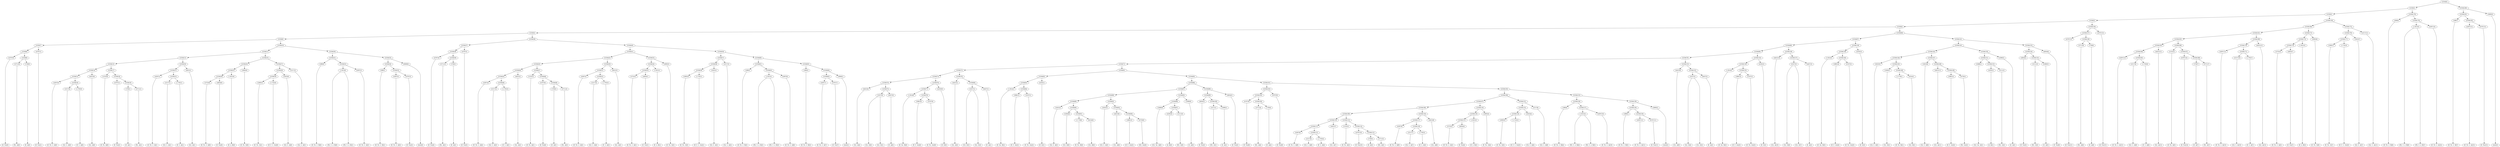 digraph sample{
"L4797(0)"->"[D  Fis](0)"
"L3711(0)"->"[Fis  A](0)"
"L759(0)"->"[D  A](0)"
"L5358(9)"->"L3711(0)"
"L5358(9)"->"L759(0)"
"L5358(8)"->"L4797(0)"
"L5358(8)"->"L5358(9)"
"L4797(1)"->"[D  Fis](1)"
"L5358(7)"->"L5358(8)"
"L5358(7)"->"L4797(1)"
"L4397(0)"->"[E  Fis  G  A](0)"
"L2217(0)"->"[Cis  G  A](0)"
"L-1792(0)"->"[E  G  A](0)"
"L5358(16)"->"L2217(0)"
"L5358(16)"->"L-1792(0)"
"L5358(15)"->"L4397(0)"
"L5358(15)"->"L5358(16)"
"L4422(0)"->"[Cis  A](0)"
"L5358(14)"->"L5358(15)"
"L5358(14)"->"L4422(0)"
"L1532(0)"->"[D  Fis  A](0)"
"L4797(2)"->"[D  Fis](2)"
"L759(1)"->"[D  A](1)"
"L3711(1)"->"[Fis  A](1)"
"L5358(19)"->"L759(1)"
"L5358(19)"->"L3711(1)"
"L5358(18)"->"L4797(2)"
"L5358(18)"->"L5358(19)"
"L5358(17)"->"L1532(0)"
"L5358(17)"->"L5358(18)"
"L5358(13)"->"L5358(14)"
"L5358(13)"->"L5358(17)"
"L4397(1)"->"[E  Fis  G  A](1)"
"L2217(1)"->"[Cis  G  A](1)"
"L-1792(1)"->"[E  G  A](1)"
"L5358(22)"->"L2217(1)"
"L5358(22)"->"L-1792(1)"
"L5358(21)"->"L4397(1)"
"L5358(21)"->"L5358(22)"
"L4422(1)"->"[Cis  A](1)"
"L5358(20)"->"L5358(21)"
"L5358(20)"->"L4422(1)"
"L5358(12)"->"L5358(13)"
"L5358(12)"->"L5358(20)"
"L3753(0)"->"[D  Fis  G  A](0)"
"L4834(0)"->"[E  Fis](0)"
"L5358(26)"->"L3753(0)"
"L5358(26)"->"L4834(0)"
"L-1822(0)"->"[D  A  B](0)"
"L5358(25)"->"L5358(26)"
"L5358(25)"->"L-1822(0)"
"L2693(0)"->"[E  Fis  G](0)"
"L5358(24)"->"L5358(25)"
"L5358(24)"->"L2693(0)"
"L2693(1)"->"[E  Fis  G](1)"
"L-1742(0)"->"[D  E  G  Gis](0)"
"L5358(29)"->"L2693(1)"
"L5358(29)"->"L-1742(0)"
"L3453(0)"->"[Cis  E  A](0)"
"L5358(28)"->"L5358(29)"
"L5358(28)"->"L3453(0)"
"L2217(2)"->"[Cis  G  A](2)"
"L5358(27)"->"L5358(28)"
"L5358(27)"->"L2217(2)"
"L5358(23)"->"L5358(24)"
"L5358(23)"->"L5358(27)"
"L5358(11)"->"L5358(12)"
"L5358(11)"->"L5358(23)"
"L389(0)"->"[D  Fis  G  B](0)"
"L-1813(0)"->"[Fis  G  A  B](0)"
"L-1813(0)"->"[Fis  G  A  B](1)"
"L4397(2)"->"[E  Fis  G  A](2)"
"L5358(32)"->"L-1813(0)"
"L5358(32)"->"L4397(2)"
"L5358(31)"->"L389(0)"
"L5358(31)"->"L5358(32)"
"L389(1)"->"[D  Fis  G  B](1)"
"L4397(3)"->"[E  Fis  G  A](3)"
"L4797(3)"->"[D  Fis](3)"
"L5358(35)"->"L4397(3)"
"L5358(35)"->"L4797(3)"
"L5358(34)"->"L389(1)"
"L5358(34)"->"L5358(35)"
"L3609(0)"->"[rest](0)"
"L5358(33)"->"L5358(34)"
"L5358(33)"->"L3609(0)"
"L5358(30)"->"L5358(31)"
"L5358(30)"->"L5358(33)"
"L5358(10)"->"L5358(11)"
"L5358(10)"->"L5358(30)"
"L5358(6)"->"L5358(7)"
"L5358(6)"->"L5358(10)"
"L4797(4)"->"[D  Fis](4)"
"L3711(2)"->"[Fis  A](2)"
"L759(2)"->"[D  A](2)"
"L5358(39)"->"L3711(2)"
"L5358(39)"->"L759(2)"
"L5358(38)"->"L4797(4)"
"L5358(38)"->"L5358(39)"
"L4797(5)"->"[D  Fis](5)"
"L5358(37)"->"L5358(38)"
"L5358(37)"->"L4797(5)"
"L4397(4)"->"[E  Fis  G  A](4)"
"L2217(3)"->"[Cis  G  A](3)"
"L-1792(2)"->"[E  G  A](2)"
"L5358(46)"->"L2217(3)"
"L5358(46)"->"L-1792(2)"
"L5358(45)"->"L4397(4)"
"L5358(45)"->"L5358(46)"
"L4422(2)"->"[Cis  A](2)"
"L5358(44)"->"L5358(45)"
"L5358(44)"->"L4422(2)"
"L1532(1)"->"[D  Fis  A](1)"
"L4797(6)"->"[D  Fis](6)"
"L759(3)"->"[D  A](3)"
"L3711(3)"->"[Fis  A](3)"
"L5358(49)"->"L759(3)"
"L5358(49)"->"L3711(3)"
"L5358(48)"->"L4797(6)"
"L5358(48)"->"L5358(49)"
"L5358(47)"->"L1532(1)"
"L5358(47)"->"L5358(48)"
"L5358(43)"->"L5358(44)"
"L5358(43)"->"L5358(47)"
"L4397(5)"->"[E  Fis  G  A](5)"
"L2217(4)"->"[Cis  G  A](4)"
"L-1792(3)"->"[E  G  A](3)"
"L5358(52)"->"L2217(4)"
"L5358(52)"->"L-1792(3)"
"L5358(51)"->"L4397(5)"
"L5358(51)"->"L5358(52)"
"L4422(3)"->"[Cis  A](3)"
"L5358(50)"->"L5358(51)"
"L5358(50)"->"L4422(3)"
"L5358(42)"->"L5358(43)"
"L5358(42)"->"L5358(50)"
"L3753(1)"->"[D  Fis  G  A](1)"
"L4834(1)"->"[E  Fis](1)"
"L5358(55)"->"L3753(1)"
"L5358(55)"->"L4834(1)"
"L-1822(1)"->"[D  A  B](1)"
"L5358(54)"->"L5358(55)"
"L5358(54)"->"L-1822(1)"
"L2693(2)"->"[E  Fis  G](2)"
"L5358(53)"->"L5358(54)"
"L5358(53)"->"L2693(2)"
"L5358(41)"->"L5358(42)"
"L5358(41)"->"L5358(53)"
"L2693(3)"->"[E  Fis  G](3)"
"L-1742(1)"->"[D  E  G  Gis](1)"
"L5358(59)"->"L2693(3)"
"L5358(59)"->"L-1742(1)"
"L3453(1)"->"[Cis  E  A](1)"
"L5358(58)"->"L5358(59)"
"L5358(58)"->"L3453(1)"
"L2217(5)"->"[Cis  G  A](5)"
"L5358(57)"->"L5358(58)"
"L5358(57)"->"L2217(5)"
"L389(2)"->"[D  Fis  G  B](2)"
"L-1813(1)"->"[Fis  G  A  B](2)"
"L-1813(1)"->"[Fis  G  A  B](3)"
"L4397(6)"->"[E  Fis  G  A](6)"
"L5358(62)"->"L-1813(1)"
"L5358(62)"->"L4397(6)"
"L5358(61)"->"L389(2)"
"L5358(61)"->"L5358(62)"
"L389(3)"->"[D  Fis  G  B](3)"
"L4397(7)"->"[E  Fis  G  A](7)"
"L4797(7)"->"[D  Fis](7)"
"L5358(65)"->"L4397(7)"
"L5358(65)"->"L4797(7)"
"L3609(1)"->"[rest](1)"
"L5358(64)"->"L5358(65)"
"L5358(64)"->"L3609(1)"
"L5358(63)"->"L389(3)"
"L5358(63)"->"L5358(64)"
"L5358(60)"->"L5358(61)"
"L5358(60)"->"L5358(63)"
"L5358(56)"->"L5358(57)"
"L5358(56)"->"L5358(60)"
"L5358(40)"->"L5358(41)"
"L5358(40)"->"L5358(56)"
"L5358(36)"->"L5358(37)"
"L5358(36)"->"L5358(40)"
"L5358(5)"->"L5358(6)"
"L5358(5)"->"L5358(36)"
"L4422(4)"->"[Cis  A](4)"
"L5327(0)"->"[Cis  E](0)"
"L5327(0)"->"[Cis  E](1)"
"L4437(0)"->"[E  A](0)"
"L5358(75)"->"L5327(0)"
"L5358(75)"->"L4437(0)"
"L5358(74)"->"L4422(4)"
"L5358(74)"->"L5358(75)"
"L-1814(0)"->"[D  Gis  B](0)"
"L3881(0)"->"[D  E  Gis](0)"
"L5107(0)"->"[E  Fis  Gis](0)"
"L5358(78)"->"L3881(0)"
"L5358(78)"->"L5107(0)"
"L5358(77)"->"L-1814(0)"
"L5358(77)"->"L5358(78)"
"L4182(0)"->"[D  E](0)"
"L5358(76)"->"L5358(77)"
"L5358(76)"->"L4182(0)"
"L5358(73)"->"L5358(74)"
"L5358(73)"->"L5358(76)"
"L4422(5)"->"[Cis  A](5)"
"L5327(1)"->"[Cis  E](2)"
"L5327(1)"->"[Cis  E](3)"
"L4437(1)"->"[E  A](1)"
"L5358(80)"->"L5327(1)"
"L5358(80)"->"L4437(1)"
"L5358(79)"->"L4422(5)"
"L5358(79)"->"L5358(80)"
"L5358(72)"->"L5358(73)"
"L5358(72)"->"L5358(79)"
"L-1814(1)"->"[D  Gis  B](1)"
"L3881(1)"->"[D  E  Gis](1)"
"L5107(1)"->"[E  Fis  Gis](1)"
"L5358(84)"->"L3881(1)"
"L5358(84)"->"L5107(1)"
"L5358(83)"->"L-1814(1)"
"L5358(83)"->"L5358(84)"
"L4182(1)"->"[D  E](1)"
"L5358(82)"->"L5358(83)"
"L5358(82)"->"L4182(1)"
"L3453(2)"->"[Cis  E  A](2)"
"L2404(0)"->"[Cis  D](0)"
"L-1779(0)"->"[D  Fis  B](0)"
"L4524(0)"->"[Cis  B](0)"
"L5358(91)"->"L-1779(0)"
"L5358(91)"->"L4524(0)"
"L5358(90)"->"L2404(0)"
"L5358(90)"->"L5358(91)"
"L5358(89)"->"L3453(2)"
"L5358(89)"->"L5358(90)"
"L3453(3)"->"[Cis  E  A](3)"
"L4422(6)"->"[Cis  A](6)"
"L3881(2)"->"[D  E  Gis](2)"
"L4720(0)"->"[Fis  Gis](0)"
"L5358(94)"->"L3881(2)"
"L5358(94)"->"L4720(0)"
"L5358(93)"->"L4422(6)"
"L5358(93)"->"L5358(94)"
"L5358(92)"->"L3453(3)"
"L5358(92)"->"L5358(93)"
"L5358(88)"->"L5358(89)"
"L5358(88)"->"L5358(92)"
"L3486(0)"->"[Cis  Gis  A](0)"
"L4292(0)"->"[A  B](0)"
"L3111(0)"->"[Fis  G](0)"
"L5358(97)"->"L4292(0)"
"L5358(97)"->"L3111(0)"
"L5358(96)"->"L3486(0)"
"L5358(96)"->"L5358(97)"
"L2490(0)"->"[G  A](0)"
"L5358(95)"->"L5358(96)"
"L5358(95)"->"L2490(0)"
"L5358(87)"->"L5358(88)"
"L5358(87)"->"L5358(95)"
"L4834(2)"->"[E  Fis](2)"
"L3111(1)"->"[Fis  G](1)"
"L2490(1)"->"[G  A](1)"
"L5358(100)"->"L3111(1)"
"L5358(100)"->"L2490(1)"
"L5358(99)"->"L4834(2)"
"L5358(99)"->"L5358(100)"
"L4834(3)"->"[E  Fis](3)"
"L5358(98)"->"L5358(99)"
"L5358(98)"->"L4834(3)"
"L5358(86)"->"L5358(87)"
"L5358(86)"->"L5358(98)"
"L4797(8)"->"[D  Fis](8)"
"L3711(4)"->"[Fis  A](4)"
"L759(4)"->"[D  A](4)"
"L5358(104)"->"L3711(4)"
"L5358(104)"->"L759(4)"
"L5358(103)"->"L4797(8)"
"L5358(103)"->"L5358(104)"
"L4797(9)"->"[D  Fis](9)"
"L5358(102)"->"L5358(103)"
"L5358(102)"->"L4797(9)"
"L4397(8)"->"[E  Fis  G  A](8)"
"L2217(6)"->"[Cis  G  A](6)"
"L-1792(4)"->"[E  G  A](4)"
"L5358(112)"->"L2217(6)"
"L5358(112)"->"L-1792(4)"
"L5358(111)"->"L4397(8)"
"L5358(111)"->"L5358(112)"
"L4422(7)"->"[Cis  A](7)"
"L5358(110)"->"L5358(111)"
"L5358(110)"->"L4422(7)"
"L1532(2)"->"[D  Fis  A](2)"
"L4797(10)"->"[D  Fis](10)"
"L759(5)"->"[D  A](5)"
"L3711(5)"->"[Fis  A](5)"
"L5358(115)"->"L759(5)"
"L5358(115)"->"L3711(5)"
"L5358(114)"->"L4797(10)"
"L5358(114)"->"L5358(115)"
"L5358(113)"->"L1532(2)"
"L5358(113)"->"L5358(114)"
"L5358(109)"->"L5358(110)"
"L5358(109)"->"L5358(113)"
"L4397(9)"->"[E  Fis  G  A](9)"
"L2217(7)"->"[Cis  G  A](7)"
"L-1792(5)"->"[E  G  A](5)"
"L5358(118)"->"L2217(7)"
"L5358(118)"->"L-1792(5)"
"L5358(117)"->"L4397(9)"
"L5358(117)"->"L5358(118)"
"L4422(8)"->"[Cis  A](8)"
"L5358(116)"->"L5358(117)"
"L5358(116)"->"L4422(8)"
"L5358(108)"->"L5358(109)"
"L5358(108)"->"L5358(116)"
"L3753(2)"->"[D  Fis  G  A](2)"
"L4834(4)"->"[E  Fis](4)"
"L5358(121)"->"L3753(2)"
"L5358(121)"->"L4834(4)"
"L-1822(2)"->"[D  A  B](2)"
"L5358(120)"->"L5358(121)"
"L5358(120)"->"L-1822(2)"
"L2693(4)"->"[E  Fis  G](4)"
"L5358(119)"->"L5358(120)"
"L5358(119)"->"L2693(4)"
"L5358(107)"->"L5358(108)"
"L5358(107)"->"L5358(119)"
"L2693(5)"->"[E  Fis  G](5)"
"L-1742(2)"->"[D  E  G  Gis](2)"
"L5358(124)"->"L2693(5)"
"L5358(124)"->"L-1742(2)"
"L3453(4)"->"[Cis  E  A](4)"
"L5358(123)"->"L5358(124)"
"L5358(123)"->"L3453(4)"
"L2217(8)"->"[Cis  G  A](8)"
"L5358(122)"->"L5358(123)"
"L5358(122)"->"L2217(8)"
"L5358(106)"->"L5358(107)"
"L5358(106)"->"L5358(122)"
"L389(4)"->"[D  Fis  G  B](4)"
"L-1813(2)"->"[Fis  G  A  B](4)"
"L-1813(2)"->"[Fis  G  A  B](5)"
"L4397(10)"->"[E  Fis  G  A](10)"
"L5358(127)"->"L-1813(2)"
"L5358(127)"->"L4397(10)"
"L5358(126)"->"L389(4)"
"L5358(126)"->"L5358(127)"
"L389(5)"->"[D  Fis  G  B](5)"
"L4397(11)"->"[E  Fis  G  A](11)"
"L4797(11)"->"[D  Fis](11)"
"L5358(130)"->"L4397(11)"
"L5358(130)"->"L4797(11)"
"L5358(129)"->"L389(5)"
"L5358(129)"->"L5358(130)"
"L3609(2)"->"[rest](2)"
"L5358(128)"->"L5358(129)"
"L5358(128)"->"L3609(2)"
"L5358(125)"->"L5358(126)"
"L5358(125)"->"L5358(128)"
"L5358(105)"->"L5358(106)"
"L5358(105)"->"L5358(125)"
"L5358(101)"->"L5358(102)"
"L5358(101)"->"L5358(105)"
"L5358(85)"->"L5358(86)"
"L5358(85)"->"L5358(101)"
"L5358(81)"->"L5358(82)"
"L5358(81)"->"L5358(85)"
"L5358(71)"->"L5358(72)"
"L5358(71)"->"L5358(81)"
"L4422(9)"->"[Cis  A](9)"
"L5327(2)"->"[Cis  E](4)"
"L5327(2)"->"[Cis  E](5)"
"L4437(2)"->"[E  A](2)"
"L5358(132)"->"L5327(2)"
"L5358(132)"->"L4437(2)"
"L5358(131)"->"L4422(9)"
"L5358(131)"->"L5358(132)"
"L5358(70)"->"L5358(71)"
"L5358(70)"->"L5358(131)"
"L-1814(2)"->"[D  Gis  B](2)"
"L3881(3)"->"[D  E  Gis](3)"
"L5107(2)"->"[E  Fis  Gis](2)"
"L5358(135)"->"L3881(3)"
"L5358(135)"->"L5107(2)"
"L5358(134)"->"L-1814(2)"
"L5358(134)"->"L5358(135)"
"L4182(2)"->"[D  E](2)"
"L5358(133)"->"L5358(134)"
"L5358(133)"->"L4182(2)"
"L5358(69)"->"L5358(70)"
"L5358(69)"->"L5358(133)"
"L4422(10)"->"[Cis  A](10)"
"L5327(3)"->"[Cis  E](6)"
"L5327(3)"->"[Cis  E](7)"
"L4437(3)"->"[E  A](3)"
"L5358(137)"->"L5327(3)"
"L5358(137)"->"L4437(3)"
"L5358(136)"->"L4422(10)"
"L5358(136)"->"L5358(137)"
"L5358(68)"->"L5358(69)"
"L5358(68)"->"L5358(136)"
"L-1814(3)"->"[D  Gis  B](3)"
"L3881(4)"->"[D  E  Gis](4)"
"L5107(3)"->"[E  Fis  Gis](3)"
"L5358(140)"->"L3881(4)"
"L5358(140)"->"L5107(3)"
"L5358(139)"->"L-1814(3)"
"L5358(139)"->"L5358(140)"
"L4182(3)"->"[D  E](3)"
"L5358(138)"->"L5358(139)"
"L5358(138)"->"L4182(3)"
"L5358(67)"->"L5358(68)"
"L5358(67)"->"L5358(138)"
"L3453(5)"->"[Cis  E  A](5)"
"L2404(1)"->"[Cis  D](1)"
"L-1779(1)"->"[D  Fis  B](1)"
"L4524(1)"->"[Cis  B](1)"
"L5358(146)"->"L-1779(1)"
"L5358(146)"->"L4524(1)"
"L5358(145)"->"L2404(1)"
"L5358(145)"->"L5358(146)"
"L5358(144)"->"L3453(5)"
"L5358(144)"->"L5358(145)"
"L3453(6)"->"[Cis  E  A](6)"
"L4422(11)"->"[Cis  A](11)"
"L3881(5)"->"[D  E  Gis](5)"
"L4720(1)"->"[Fis  Gis](1)"
"L5358(149)"->"L3881(5)"
"L5358(149)"->"L4720(1)"
"L5358(148)"->"L4422(11)"
"L5358(148)"->"L5358(149)"
"L5358(147)"->"L3453(6)"
"L5358(147)"->"L5358(148)"
"L5358(143)"->"L5358(144)"
"L5358(143)"->"L5358(147)"
"L3486(1)"->"[Cis  Gis  A](1)"
"L4292(1)"->"[A  B](1)"
"L3111(2)"->"[Fis  G](2)"
"L5358(152)"->"L4292(1)"
"L5358(152)"->"L3111(2)"
"L5358(151)"->"L3486(1)"
"L5358(151)"->"L5358(152)"
"L2490(2)"->"[G  A](2)"
"L5358(150)"->"L5358(151)"
"L5358(150)"->"L2490(2)"
"L5358(142)"->"L5358(143)"
"L5358(142)"->"L5358(150)"
"L4834(5)"->"[E  Fis](5)"
"L3111(3)"->"[Fis  G](3)"
"L2490(3)"->"[G  A](3)"
"L5358(155)"->"L3111(3)"
"L5358(155)"->"L2490(3)"
"L5358(154)"->"L4834(5)"
"L5358(154)"->"L5358(155)"
"L4834(6)"->"[E  Fis](6)"
"L5358(153)"->"L5358(154)"
"L5358(153)"->"L4834(6)"
"L5358(141)"->"L5358(142)"
"L5358(141)"->"L5358(153)"
"L5358(66)"->"L5358(67)"
"L5358(66)"->"L5358(141)"
"L5358(4)"->"L5358(5)"
"L5358(4)"->"L5358(66)"
"L4797(12)"->"[D  Fis](12)"
"L3711(6)"->"[Fis  A](6)"
"L759(6)"->"[D  A](6)"
"L5358(158)"->"L3711(6)"
"L5358(158)"->"L759(6)"
"L5358(157)"->"L4797(12)"
"L5358(157)"->"L5358(158)"
"L4797(13)"->"[D  Fis](13)"
"L5358(156)"->"L5358(157)"
"L5358(156)"->"L4797(13)"
"L5358(3)"->"L5358(4)"
"L5358(3)"->"L5358(156)"
"L4397(12)"->"[E  Fis  G  A](12)"
"L2217(9)"->"[Cis  G  A](9)"
"L-1792(6)"->"[E  G  A](6)"
"L5358(165)"->"L2217(9)"
"L5358(165)"->"L-1792(6)"
"L5358(164)"->"L4397(12)"
"L5358(164)"->"L5358(165)"
"L4422(12)"->"[Cis  A](12)"
"L5358(163)"->"L5358(164)"
"L5358(163)"->"L4422(12)"
"L1532(3)"->"[D  Fis  A](3)"
"L4797(14)"->"[D  Fis](14)"
"L759(7)"->"[D  A](7)"
"L3711(7)"->"[Fis  A](7)"
"L5358(168)"->"L759(7)"
"L5358(168)"->"L3711(7)"
"L5358(167)"->"L4797(14)"
"L5358(167)"->"L5358(168)"
"L5358(166)"->"L1532(3)"
"L5358(166)"->"L5358(167)"
"L5358(162)"->"L5358(163)"
"L5358(162)"->"L5358(166)"
"L4397(13)"->"[E  Fis  G  A](13)"
"L2217(10)"->"[Cis  G  A](10)"
"L-1792(7)"->"[E  G  A](7)"
"L5358(171)"->"L2217(10)"
"L5358(171)"->"L-1792(7)"
"L5358(170)"->"L4397(13)"
"L5358(170)"->"L5358(171)"
"L4422(13)"->"[Cis  A](13)"
"L5358(169)"->"L5358(170)"
"L5358(169)"->"L4422(13)"
"L5358(161)"->"L5358(162)"
"L5358(161)"->"L5358(169)"
"L3753(3)"->"[D  Fis  G  A](3)"
"L4834(7)"->"[E  Fis](7)"
"L5358(174)"->"L3753(3)"
"L5358(174)"->"L4834(7)"
"L-1822(3)"->"[D  A  B](3)"
"L5358(173)"->"L5358(174)"
"L5358(173)"->"L-1822(3)"
"L2693(6)"->"[E  Fis  G](6)"
"L5358(172)"->"L5358(173)"
"L5358(172)"->"L2693(6)"
"L5358(160)"->"L5358(161)"
"L5358(160)"->"L5358(172)"
"L2693(7)"->"[E  Fis  G](7)"
"L-1742(3)"->"[D  E  G  Gis](3)"
"L5358(177)"->"L2693(7)"
"L5358(177)"->"L-1742(3)"
"L3453(7)"->"[Cis  E  A](7)"
"L5358(176)"->"L5358(177)"
"L5358(176)"->"L3453(7)"
"L2217(11)"->"[Cis  G  A](11)"
"L5358(175)"->"L5358(176)"
"L5358(175)"->"L2217(11)"
"L5358(159)"->"L5358(160)"
"L5358(159)"->"L5358(175)"
"L5358(2)"->"L5358(3)"
"L5358(2)"->"L5358(159)"
"L389(6)"->"[D  Fis  G  B](6)"
"L-1813(3)"->"[Fis  G  A  B](6)"
"L-1813(3)"->"[Fis  G  A  B](7)"
"L4397(14)"->"[E  Fis  G  A](14)"
"L5358(179)"->"L-1813(3)"
"L5358(179)"->"L4397(14)"
"L5358(178)"->"L389(6)"
"L5358(178)"->"L5358(179)"
"L5358(1)"->"L5358(2)"
"L5358(1)"->"L5358(178)"
"L389(7)"->"[D  Fis  G  B](7)"
"L4397(15)"->"[E  Fis  G  A](15)"
"L4797(15)"->"[D  Fis](15)"
"L5358(182)"->"L4397(15)"
"L5358(182)"->"L4797(15)"
"L5358(181)"->"L389(7)"
"L5358(181)"->"L5358(182)"
"L3609(3)"->"[rest](3)"
"L5358(180)"->"L5358(181)"
"L5358(180)"->"L3609(3)"
"L5358(0)"->"L5358(1)"
"L5358(0)"->"L5358(180)"
{rank = min; "L5358(0)"}
{rank = same; "L5358(1)"; "L5358(180)";}
{rank = same; "L5358(2)"; "L5358(178)"; "L5358(181)"; "L3609(3)";}
{rank = same; "L5358(3)"; "L5358(159)"; "L389(6)"; "L5358(179)"; "L389(7)"; "L5358(182)";}
{rank = same; "L5358(4)"; "L5358(156)"; "L5358(160)"; "L5358(175)"; "L-1813(3)"; "L4397(14)"; "L4397(15)"; "L4797(15)";}
{rank = same; "L5358(5)"; "L5358(66)"; "L5358(157)"; "L4797(13)"; "L5358(161)"; "L5358(172)"; "L5358(176)"; "L2217(11)";}
{rank = same; "L5358(6)"; "L5358(36)"; "L5358(67)"; "L5358(141)"; "L4797(12)"; "L5358(158)"; "L5358(162)"; "L5358(169)"; "L5358(173)"; "L2693(6)"; "L5358(177)"; "L3453(7)";}
{rank = same; "L5358(7)"; "L5358(10)"; "L5358(37)"; "L5358(40)"; "L5358(68)"; "L5358(138)"; "L5358(142)"; "L5358(153)"; "L3711(6)"; "L759(6)"; "L5358(163)"; "L5358(166)"; "L5358(170)"; "L4422(13)"; "L5358(174)"; "L-1822(3)"; "L2693(7)"; "L-1742(3)";}
{rank = same; "L5358(8)"; "L4797(1)"; "L5358(11)"; "L5358(30)"; "L5358(38)"; "L4797(5)"; "L5358(41)"; "L5358(56)"; "L5358(69)"; "L5358(136)"; "L5358(139)"; "L4182(3)"; "L5358(143)"; "L5358(150)"; "L5358(154)"; "L4834(6)"; "L5358(164)"; "L4422(12)"; "L1532(3)"; "L5358(167)"; "L4397(13)"; "L5358(171)"; "L3753(3)"; "L4834(7)";}
{rank = same; "L4797(0)"; "L5358(9)"; "L5358(12)"; "L5358(23)"; "L5358(31)"; "L5358(33)"; "L4797(4)"; "L5358(39)"; "L5358(42)"; "L5358(53)"; "L5358(57)"; "L5358(60)"; "L5358(70)"; "L5358(133)"; "L4422(10)"; "L5358(137)"; "L-1814(3)"; "L5358(140)"; "L5358(144)"; "L5358(147)"; "L5358(151)"; "L2490(2)"; "L4834(5)"; "L5358(155)"; "L4397(12)"; "L5358(165)"; "L4797(14)"; "L5358(168)"; "L2217(10)"; "L-1792(7)";}
{rank = same; "L3711(0)"; "L759(0)"; "L5358(13)"; "L5358(20)"; "L5358(24)"; "L5358(27)"; "L389(0)"; "L5358(32)"; "L5358(34)"; "L3609(0)"; "L3711(2)"; "L759(2)"; "L5358(43)"; "L5358(50)"; "L5358(54)"; "L2693(2)"; "L5358(58)"; "L2217(5)"; "L5358(61)"; "L5358(63)"; "L5358(71)"; "L5358(131)"; "L5358(134)"; "L4182(2)"; "L5327(3)"; "L4437(3)"; "L3881(4)"; "L5107(3)"; "L3453(5)"; "L5358(145)"; "L3453(6)"; "L5358(148)"; "L3486(1)"; "L5358(152)"; "L3111(3)"; "L2490(3)"; "L2217(9)"; "L-1792(6)"; "L759(7)"; "L3711(7)";}
{rank = same; "L5358(14)"; "L5358(17)"; "L5358(21)"; "L4422(1)"; "L5358(25)"; "L2693(0)"; "L5358(28)"; "L2217(2)"; "L-1813(0)"; "L4397(2)"; "L389(1)"; "L5358(35)"; "L5358(44)"; "L5358(47)"; "L5358(51)"; "L4422(3)"; "L5358(55)"; "L-1822(1)"; "L5358(59)"; "L3453(1)"; "L389(2)"; "L5358(62)"; "L389(3)"; "L5358(64)"; "L5358(72)"; "L5358(81)"; "L4422(9)"; "L5358(132)"; "L-1814(2)"; "L5358(135)"; "L2404(1)"; "L5358(146)"; "L4422(11)"; "L5358(149)"; "L4292(1)"; "L3111(2)";}
{rank = same; "L5358(15)"; "L4422(0)"; "L1532(0)"; "L5358(18)"; "L4397(1)"; "L5358(22)"; "L5358(26)"; "L-1822(0)"; "L5358(29)"; "L3453(0)"; "L4397(3)"; "L4797(3)"; "L5358(45)"; "L4422(2)"; "L1532(1)"; "L5358(48)"; "L4397(5)"; "L5358(52)"; "L3753(1)"; "L4834(1)"; "L2693(3)"; "L-1742(1)"; "L-1813(1)"; "L4397(6)"; "L5358(65)"; "L3609(1)"; "L5358(73)"; "L5358(79)"; "L5358(82)"; "L5358(85)"; "L5327(2)"; "L4437(2)"; "L3881(3)"; "L5107(2)"; "L-1779(1)"; "L4524(1)"; "L3881(5)"; "L4720(1)";}
{rank = same; "L4397(0)"; "L5358(16)"; "L4797(2)"; "L5358(19)"; "L2217(1)"; "L-1792(1)"; "L3753(0)"; "L4834(0)"; "L2693(1)"; "L-1742(0)"; "L4397(4)"; "L5358(46)"; "L4797(6)"; "L5358(49)"; "L2217(4)"; "L-1792(3)"; "L4397(7)"; "L4797(7)"; "L5358(74)"; "L5358(76)"; "L4422(5)"; "L5358(80)"; "L5358(83)"; "L4182(1)"; "L5358(86)"; "L5358(101)";}
{rank = same; "L2217(0)"; "L-1792(0)"; "L759(1)"; "L3711(1)"; "L2217(3)"; "L-1792(2)"; "L759(3)"; "L3711(3)"; "L4422(4)"; "L5358(75)"; "L5358(77)"; "L4182(0)"; "L5327(1)"; "L4437(1)"; "L-1814(1)"; "L5358(84)"; "L5358(87)"; "L5358(98)"; "L5358(102)"; "L5358(105)";}
{rank = same; "L5327(0)"; "L4437(0)"; "L-1814(0)"; "L5358(78)"; "L3881(1)"; "L5107(1)"; "L5358(88)"; "L5358(95)"; "L5358(99)"; "L4834(3)"; "L5358(103)"; "L4797(9)"; "L5358(106)"; "L5358(125)";}
{rank = same; "L3881(0)"; "L5107(0)"; "L5358(89)"; "L5358(92)"; "L5358(96)"; "L2490(0)"; "L4834(2)"; "L5358(100)"; "L4797(8)"; "L5358(104)"; "L5358(107)"; "L5358(122)"; "L5358(126)"; "L5358(128)";}
{rank = same; "L3453(2)"; "L5358(90)"; "L3453(3)"; "L5358(93)"; "L3486(0)"; "L5358(97)"; "L3111(1)"; "L2490(1)"; "L3711(4)"; "L759(4)"; "L5358(108)"; "L5358(119)"; "L5358(123)"; "L2217(8)"; "L389(4)"; "L5358(127)"; "L5358(129)"; "L3609(2)";}
{rank = same; "L2404(0)"; "L5358(91)"; "L4422(6)"; "L5358(94)"; "L4292(0)"; "L3111(0)"; "L5358(109)"; "L5358(116)"; "L5358(120)"; "L2693(4)"; "L5358(124)"; "L3453(4)"; "L-1813(2)"; "L4397(10)"; "L389(5)"; "L5358(130)";}
{rank = same; "L-1779(0)"; "L4524(0)"; "L3881(2)"; "L4720(0)"; "L5358(110)"; "L5358(113)"; "L5358(117)"; "L4422(8)"; "L5358(121)"; "L-1822(2)"; "L2693(5)"; "L-1742(2)"; "L4397(11)"; "L4797(11)";}
{rank = same; "L5358(111)"; "L4422(7)"; "L1532(2)"; "L5358(114)"; "L4397(9)"; "L5358(118)"; "L3753(2)"; "L4834(4)";}
{rank = same; "L4397(8)"; "L5358(112)"; "L4797(10)"; "L5358(115)"; "L2217(7)"; "L-1792(5)";}
{rank = same; "L2217(6)"; "L-1792(4)"; "L759(5)"; "L3711(5)";}
{rank = max; "[A  B](0)"; "[A  B](1)"; "[Cis  A](0)"; "[Cis  A](1)"; "[Cis  A](10)"; "[Cis  A](11)"; "[Cis  A](12)"; "[Cis  A](13)"; "[Cis  A](2)"; "[Cis  A](3)"; "[Cis  A](4)"; "[Cis  A](5)"; "[Cis  A](6)"; "[Cis  A](7)"; "[Cis  A](8)"; "[Cis  A](9)"; "[Cis  B](0)"; "[Cis  B](1)"; "[Cis  D](0)"; "[Cis  D](1)"; "[Cis  E  A](0)"; "[Cis  E  A](1)"; "[Cis  E  A](2)"; "[Cis  E  A](3)"; "[Cis  E  A](4)"; "[Cis  E  A](5)"; "[Cis  E  A](6)"; "[Cis  E  A](7)"; "[Cis  E](0)"; "[Cis  E](1)"; "[Cis  E](2)"; "[Cis  E](3)"; "[Cis  E](4)"; "[Cis  E](5)"; "[Cis  E](6)"; "[Cis  E](7)"; "[Cis  G  A](0)"; "[Cis  G  A](1)"; "[Cis  G  A](10)"; "[Cis  G  A](11)"; "[Cis  G  A](2)"; "[Cis  G  A](3)"; "[Cis  G  A](4)"; "[Cis  G  A](5)"; "[Cis  G  A](6)"; "[Cis  G  A](7)"; "[Cis  G  A](8)"; "[Cis  G  A](9)"; "[Cis  Gis  A](0)"; "[Cis  Gis  A](1)"; "[D  A  B](0)"; "[D  A  B](1)"; "[D  A  B](2)"; "[D  A  B](3)"; "[D  A](0)"; "[D  A](1)"; "[D  A](2)"; "[D  A](3)"; "[D  A](4)"; "[D  A](5)"; "[D  A](6)"; "[D  A](7)"; "[D  E  G  Gis](0)"; "[D  E  G  Gis](1)"; "[D  E  G  Gis](2)"; "[D  E  G  Gis](3)"; "[D  E  Gis](0)"; "[D  E  Gis](1)"; "[D  E  Gis](2)"; "[D  E  Gis](3)"; "[D  E  Gis](4)"; "[D  E  Gis](5)"; "[D  E](0)"; "[D  E](1)"; "[D  E](2)"; "[D  E](3)"; "[D  Fis  A](0)"; "[D  Fis  A](1)"; "[D  Fis  A](2)"; "[D  Fis  A](3)"; "[D  Fis  B](0)"; "[D  Fis  B](1)"; "[D  Fis  G  A](0)"; "[D  Fis  G  A](1)"; "[D  Fis  G  A](2)"; "[D  Fis  G  A](3)"; "[D  Fis  G  B](0)"; "[D  Fis  G  B](1)"; "[D  Fis  G  B](2)"; "[D  Fis  G  B](3)"; "[D  Fis  G  B](4)"; "[D  Fis  G  B](5)"; "[D  Fis  G  B](6)"; "[D  Fis  G  B](7)"; "[D  Fis](0)"; "[D  Fis](1)"; "[D  Fis](10)"; "[D  Fis](11)"; "[D  Fis](12)"; "[D  Fis](13)"; "[D  Fis](14)"; "[D  Fis](15)"; "[D  Fis](2)"; "[D  Fis](3)"; "[D  Fis](4)"; "[D  Fis](5)"; "[D  Fis](6)"; "[D  Fis](7)"; "[D  Fis](8)"; "[D  Fis](9)"; "[D  Gis  B](0)"; "[D  Gis  B](1)"; "[D  Gis  B](2)"; "[D  Gis  B](3)"; "[E  A](0)"; "[E  A](1)"; "[E  A](2)"; "[E  A](3)"; "[E  Fis  G  A](0)"; "[E  Fis  G  A](1)"; "[E  Fis  G  A](10)"; "[E  Fis  G  A](11)"; "[E  Fis  G  A](12)"; "[E  Fis  G  A](13)"; "[E  Fis  G  A](14)"; "[E  Fis  G  A](15)"; "[E  Fis  G  A](2)"; "[E  Fis  G  A](3)"; "[E  Fis  G  A](4)"; "[E  Fis  G  A](5)"; "[E  Fis  G  A](6)"; "[E  Fis  G  A](7)"; "[E  Fis  G  A](8)"; "[E  Fis  G  A](9)"; "[E  Fis  G](0)"; "[E  Fis  G](1)"; "[E  Fis  G](2)"; "[E  Fis  G](3)"; "[E  Fis  G](4)"; "[E  Fis  G](5)"; "[E  Fis  G](6)"; "[E  Fis  G](7)"; "[E  Fis  Gis](0)"; "[E  Fis  Gis](1)"; "[E  Fis  Gis](2)"; "[E  Fis  Gis](3)"; "[E  Fis](0)"; "[E  Fis](1)"; "[E  Fis](2)"; "[E  Fis](3)"; "[E  Fis](4)"; "[E  Fis](5)"; "[E  Fis](6)"; "[E  Fis](7)"; "[E  G  A](0)"; "[E  G  A](1)"; "[E  G  A](2)"; "[E  G  A](3)"; "[E  G  A](4)"; "[E  G  A](5)"; "[E  G  A](6)"; "[E  G  A](7)"; "[Fis  A](0)"; "[Fis  A](1)"; "[Fis  A](2)"; "[Fis  A](3)"; "[Fis  A](4)"; "[Fis  A](5)"; "[Fis  A](6)"; "[Fis  A](7)"; "[Fis  G  A  B](0)"; "[Fis  G  A  B](1)"; "[Fis  G  A  B](2)"; "[Fis  G  A  B](3)"; "[Fis  G  A  B](4)"; "[Fis  G  A  B](5)"; "[Fis  G  A  B](6)"; "[Fis  G  A  B](7)"; "[Fis  G](0)"; "[Fis  G](1)"; "[Fis  G](2)"; "[Fis  G](3)"; "[Fis  Gis](0)"; "[Fis  Gis](1)"; "[G  A](0)"; "[G  A](1)"; "[G  A](2)"; "[G  A](3)"; "[rest](0)"; "[rest](1)"; "[rest](2)"; "[rest](3)";}
}